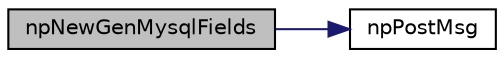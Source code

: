 digraph "npNewGenMysqlFields"
{
  edge [fontname="Helvetica",fontsize="10",labelfontname="Helvetica",labelfontsize="10"];
  node [fontname="Helvetica",fontsize="10",shape=record];
  rankdir="LR";
  Node1 [label="npNewGenMysqlFields",height=0.2,width=0.4,color="black", fillcolor="grey75", style="filled" fontcolor="black"];
  Node1 -> Node2 [color="midnightblue",fontsize="10",style="solid",fontname="Helvetica"];
  Node2 [label="npPostMsg",height=0.2,width=0.4,color="black", fillcolor="white", style="filled",URL="$npdata_8c.html#a68ad58ecffd383e4e9140750f8c9a56c"];
}
